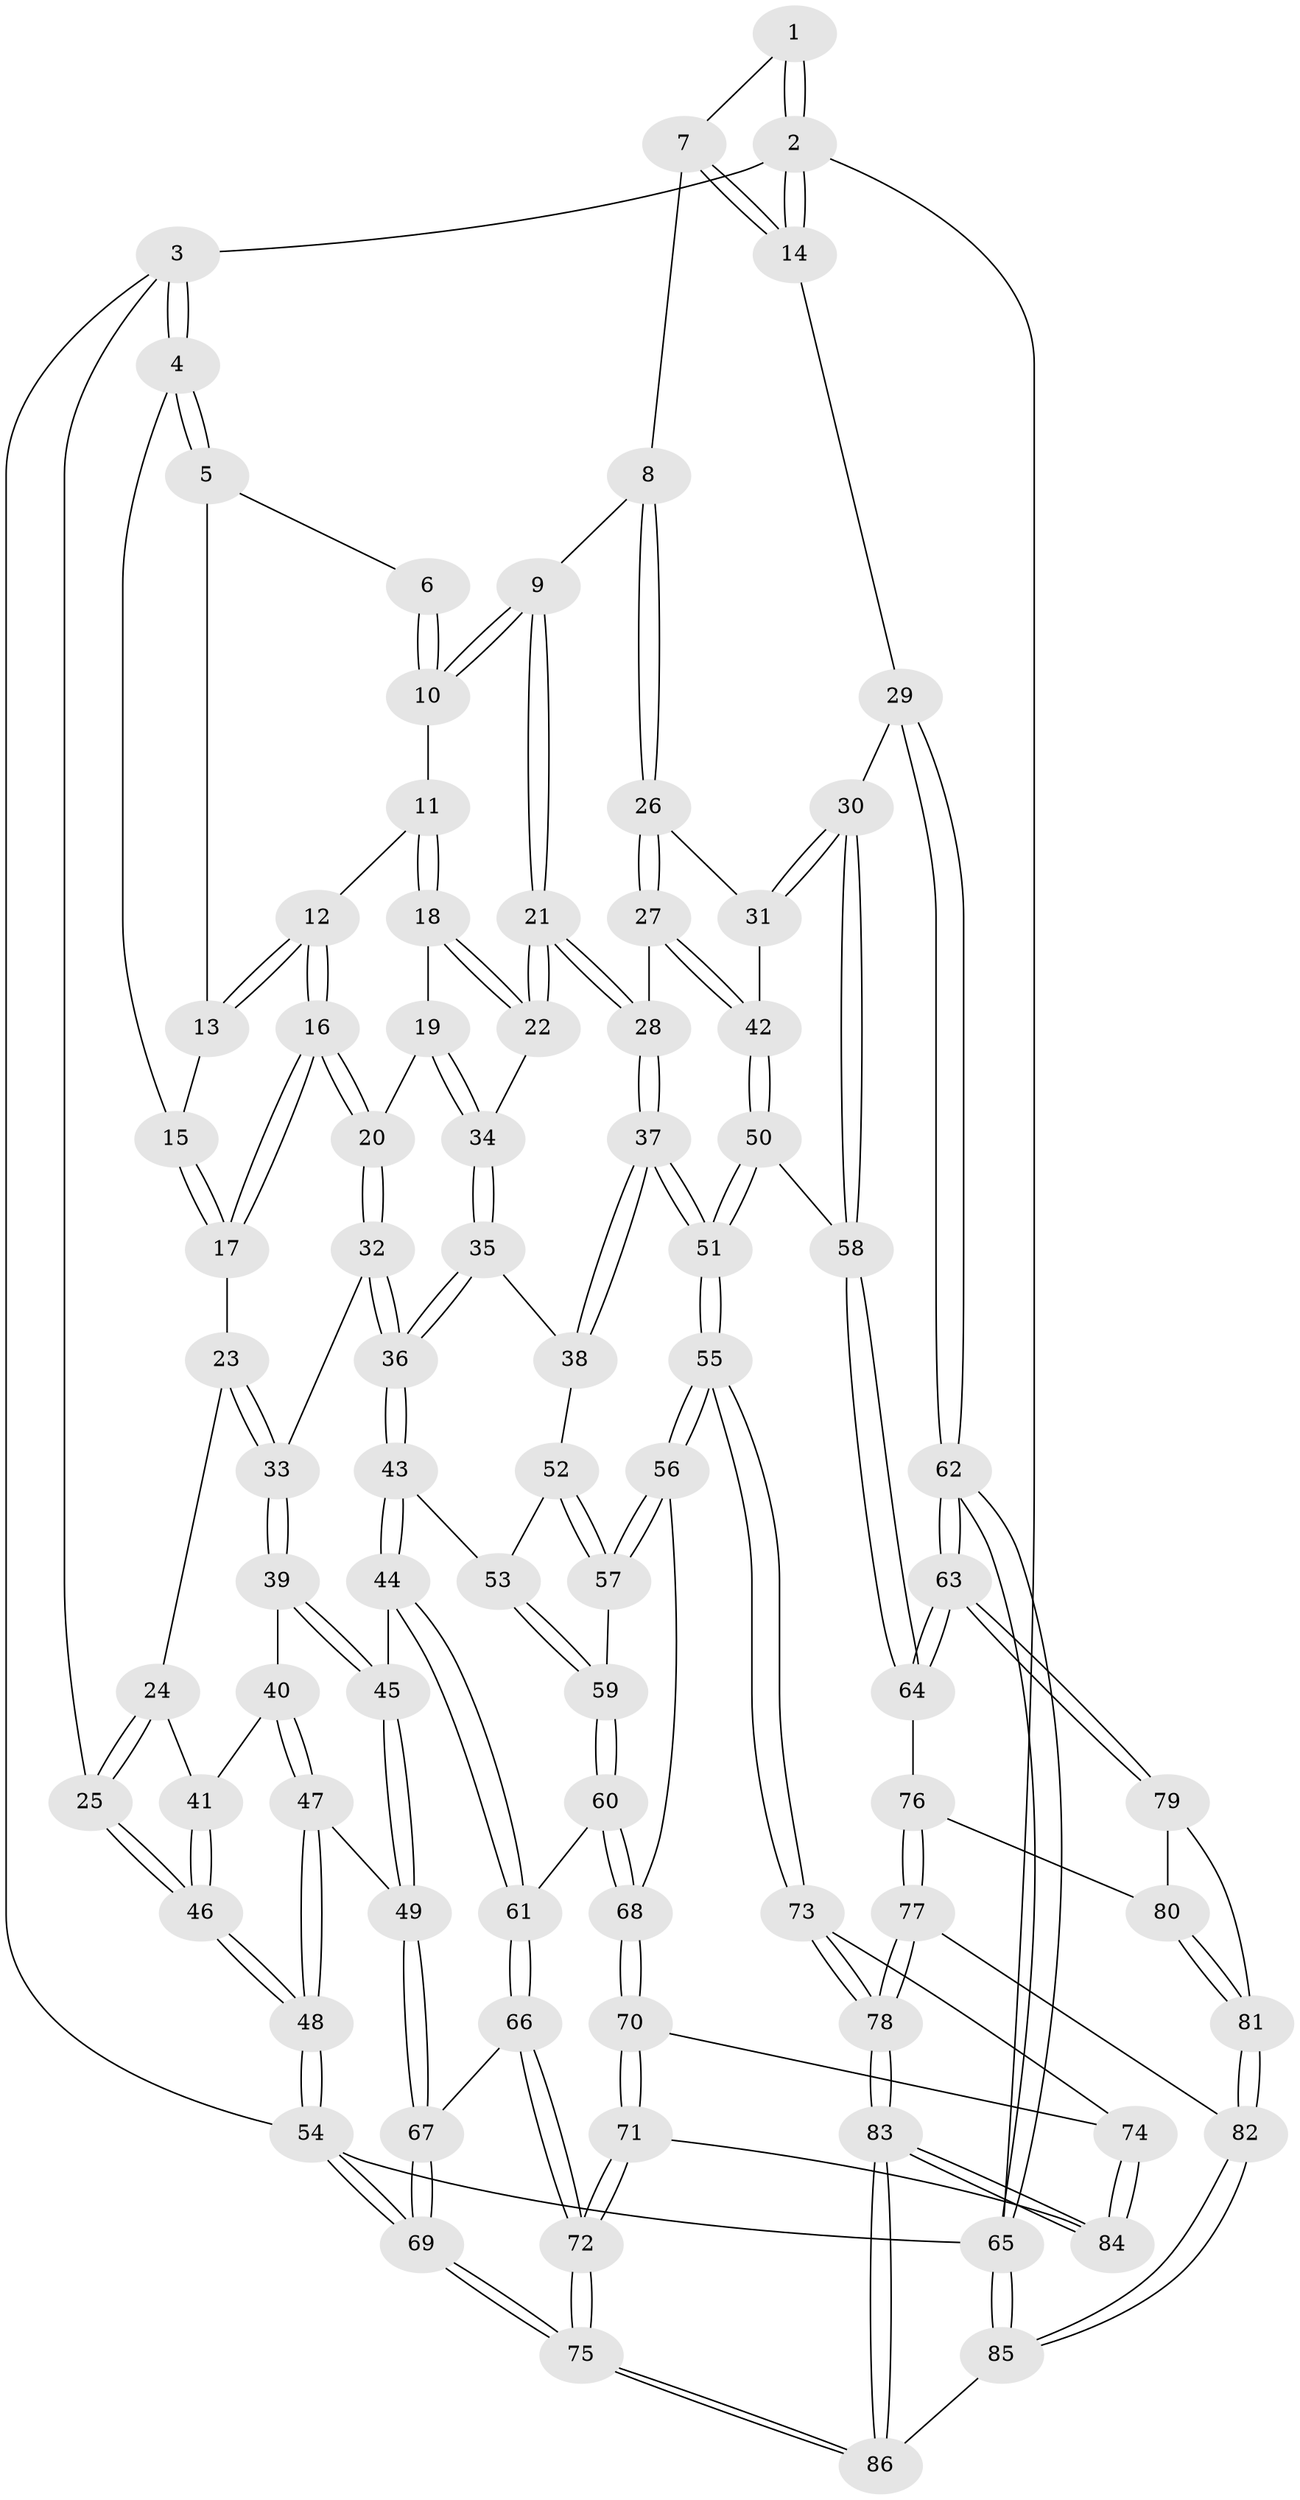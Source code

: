 // coarse degree distribution, {3: 0.23529411764705882, 7: 0.0196078431372549, 5: 0.2549019607843137, 4: 0.39215686274509803, 6: 0.0784313725490196, 2: 0.0196078431372549}
// Generated by graph-tools (version 1.1) at 2025/42/03/06/25 10:42:28]
// undirected, 86 vertices, 212 edges
graph export_dot {
graph [start="1"]
  node [color=gray90,style=filled];
  1 [pos="+0.771906080855509+0"];
  2 [pos="+1+0"];
  3 [pos="+0+0"];
  4 [pos="+0+0"];
  5 [pos="+0.10681670748938953+0"];
  6 [pos="+0.6263866207711878+0"];
  7 [pos="+0.8406590822122962+0.06523492188660646"];
  8 [pos="+0.7533382004457913+0.20941611799763957"];
  9 [pos="+0.6316638644059472+0.17768807140679563"];
  10 [pos="+0.5575545356225529+0.12290590038421781"];
  11 [pos="+0.5392032276009476+0.13386631739852042"];
  12 [pos="+0.4917732387453925+0.14061554603002377"];
  13 [pos="+0.4342202143494457+0.10379852286704119"];
  14 [pos="+1+0.2831625265412848"];
  15 [pos="+0.15575336592421657+0.07327439804874755"];
  16 [pos="+0.30691081293623174+0.2558420720566019"];
  17 [pos="+0.21649991819435307+0.18211448796387814"];
  18 [pos="+0.529417089265109+0.19354942240680875"];
  19 [pos="+0.4847038473015017+0.35299062119386637"];
  20 [pos="+0.3097553611024301+0.2721938696552524"];
  21 [pos="+0.6256276346765903+0.396961334385131"];
  22 [pos="+0.5933220530391455+0.38329882403450233"];
  23 [pos="+0.12041897008594517+0.3163228351770706"];
  24 [pos="+0+0.30973237509694634"];
  25 [pos="+0+0.2399517205731312"];
  26 [pos="+0.7542023443879873+0.21068359327296"];
  27 [pos="+0.6580350229425763+0.42955195430236875"];
  28 [pos="+0.6516441564983098+0.42817665983000286"];
  29 [pos="+1+0.3088024349380379"];
  30 [pos="+1+0.3150881656041366"];
  31 [pos="+0.8897520757000354+0.32281877700751527"];
  32 [pos="+0.27974160499196316+0.40866647299972175"];
  33 [pos="+0.1710060238592788+0.4222948473545979"];
  34 [pos="+0.48615491483124634+0.3562759831108827"];
  35 [pos="+0.4479081164040532+0.43571595591830775"];
  36 [pos="+0.3140214232596925+0.45751699593398865"];
  37 [pos="+0.5519386857240082+0.510011563818066"];
  38 [pos="+0.5000147534560618+0.5014169416639204"];
  39 [pos="+0.13354097836318332+0.45211917633480403"];
  40 [pos="+0.10832079344650168+0.4540055410051041"];
  41 [pos="+0.10624105680504264+0.4528215337833224"];
  42 [pos="+0.7364043262744384+0.46959123282975757"];
  43 [pos="+0.3152463275928013+0.5009006080815908"];
  44 [pos="+0.2491676407741694+0.5802619148128049"];
  45 [pos="+0.17253404709901776+0.6012400834413325"];
  46 [pos="+0+0.5012737912912485"];
  47 [pos="+0.0011594010423861426+0.5903289691599979"];
  48 [pos="+0+0.6208783293332578"];
  49 [pos="+0.14474497146389156+0.6346803409696589"];
  50 [pos="+0.7859125563411189+0.6266425110870932"];
  51 [pos="+0.5834322685743841+0.6896933991445019"];
  52 [pos="+0.472187571558515+0.5315408765202589"];
  53 [pos="+0.366662704008553+0.5523936134038693"];
  54 [pos="+0+1"];
  55 [pos="+0.5682853589179179+0.7041710282587886"];
  56 [pos="+0.473746523168198+0.6625859501794039"];
  57 [pos="+0.46374246383948614+0.642505215040534"];
  58 [pos="+0.7881413763490774+0.6279800017882252"];
  59 [pos="+0.3710805666265556+0.5648895746462783"];
  60 [pos="+0.33832651100633915+0.6829495031108118"];
  61 [pos="+0.3097260871951876+0.6787300355367881"];
  62 [pos="+1+0.7607751873065701"];
  63 [pos="+1+0.7562209691785347"];
  64 [pos="+0.793757443572065+0.6344473759062483"];
  65 [pos="+1+1"];
  66 [pos="+0.23628806566376673+0.7277985914044225"];
  67 [pos="+0.1480163361051652+0.656618243007676"];
  68 [pos="+0.36256102796102624+0.7010384456448632"];
  69 [pos="+0+1"];
  70 [pos="+0.3690347790835229+0.8385707530682712"];
  71 [pos="+0.3048509136774563+0.9048233721526737"];
  72 [pos="+0.24293859100097281+0.9397618325872141"];
  73 [pos="+0.5576525400673041+0.7778576113490447"];
  74 [pos="+0.4275055873364892+0.8253121767132544"];
  75 [pos="+0+1"];
  76 [pos="+0.7836120988719232+0.7436087989649868"];
  77 [pos="+0.7560264844111815+0.8494467880555787"];
  78 [pos="+0.643604379417991+0.9408216612878824"];
  79 [pos="+0.9490571265212451+0.8387931990985183"];
  80 [pos="+0.8454309513688993+0.7980544935222394"];
  81 [pos="+0.8730527277276168+0.883103328997959"];
  82 [pos="+0.8711884693054806+0.8844486928242419"];
  83 [pos="+0.6359456469149679+1"];
  84 [pos="+0.5146850097167428+0.9632373655013635"];
  85 [pos="+0.8494288665697897+1"];
  86 [pos="+0.6706856084521629+1"];
  1 -- 2;
  1 -- 2;
  1 -- 7;
  2 -- 3;
  2 -- 14;
  2 -- 14;
  2 -- 65;
  3 -- 4;
  3 -- 4;
  3 -- 25;
  3 -- 54;
  4 -- 5;
  4 -- 5;
  4 -- 15;
  5 -- 6;
  5 -- 13;
  6 -- 10;
  6 -- 10;
  7 -- 8;
  7 -- 14;
  7 -- 14;
  8 -- 9;
  8 -- 26;
  8 -- 26;
  9 -- 10;
  9 -- 10;
  9 -- 21;
  9 -- 21;
  10 -- 11;
  11 -- 12;
  11 -- 18;
  11 -- 18;
  12 -- 13;
  12 -- 13;
  12 -- 16;
  12 -- 16;
  13 -- 15;
  14 -- 29;
  15 -- 17;
  15 -- 17;
  16 -- 17;
  16 -- 17;
  16 -- 20;
  16 -- 20;
  17 -- 23;
  18 -- 19;
  18 -- 22;
  18 -- 22;
  19 -- 20;
  19 -- 34;
  19 -- 34;
  20 -- 32;
  20 -- 32;
  21 -- 22;
  21 -- 22;
  21 -- 28;
  21 -- 28;
  22 -- 34;
  23 -- 24;
  23 -- 33;
  23 -- 33;
  24 -- 25;
  24 -- 25;
  24 -- 41;
  25 -- 46;
  25 -- 46;
  26 -- 27;
  26 -- 27;
  26 -- 31;
  27 -- 28;
  27 -- 42;
  27 -- 42;
  28 -- 37;
  28 -- 37;
  29 -- 30;
  29 -- 62;
  29 -- 62;
  30 -- 31;
  30 -- 31;
  30 -- 58;
  30 -- 58;
  31 -- 42;
  32 -- 33;
  32 -- 36;
  32 -- 36;
  33 -- 39;
  33 -- 39;
  34 -- 35;
  34 -- 35;
  35 -- 36;
  35 -- 36;
  35 -- 38;
  36 -- 43;
  36 -- 43;
  37 -- 38;
  37 -- 38;
  37 -- 51;
  37 -- 51;
  38 -- 52;
  39 -- 40;
  39 -- 45;
  39 -- 45;
  40 -- 41;
  40 -- 47;
  40 -- 47;
  41 -- 46;
  41 -- 46;
  42 -- 50;
  42 -- 50;
  43 -- 44;
  43 -- 44;
  43 -- 53;
  44 -- 45;
  44 -- 61;
  44 -- 61;
  45 -- 49;
  45 -- 49;
  46 -- 48;
  46 -- 48;
  47 -- 48;
  47 -- 48;
  47 -- 49;
  48 -- 54;
  48 -- 54;
  49 -- 67;
  49 -- 67;
  50 -- 51;
  50 -- 51;
  50 -- 58;
  51 -- 55;
  51 -- 55;
  52 -- 53;
  52 -- 57;
  52 -- 57;
  53 -- 59;
  53 -- 59;
  54 -- 69;
  54 -- 69;
  54 -- 65;
  55 -- 56;
  55 -- 56;
  55 -- 73;
  55 -- 73;
  56 -- 57;
  56 -- 57;
  56 -- 68;
  57 -- 59;
  58 -- 64;
  58 -- 64;
  59 -- 60;
  59 -- 60;
  60 -- 61;
  60 -- 68;
  60 -- 68;
  61 -- 66;
  61 -- 66;
  62 -- 63;
  62 -- 63;
  62 -- 65;
  62 -- 65;
  63 -- 64;
  63 -- 64;
  63 -- 79;
  63 -- 79;
  64 -- 76;
  65 -- 85;
  65 -- 85;
  66 -- 67;
  66 -- 72;
  66 -- 72;
  67 -- 69;
  67 -- 69;
  68 -- 70;
  68 -- 70;
  69 -- 75;
  69 -- 75;
  70 -- 71;
  70 -- 71;
  70 -- 74;
  71 -- 72;
  71 -- 72;
  71 -- 84;
  72 -- 75;
  72 -- 75;
  73 -- 74;
  73 -- 78;
  73 -- 78;
  74 -- 84;
  74 -- 84;
  75 -- 86;
  75 -- 86;
  76 -- 77;
  76 -- 77;
  76 -- 80;
  77 -- 78;
  77 -- 78;
  77 -- 82;
  78 -- 83;
  78 -- 83;
  79 -- 80;
  79 -- 81;
  80 -- 81;
  80 -- 81;
  81 -- 82;
  81 -- 82;
  82 -- 85;
  82 -- 85;
  83 -- 84;
  83 -- 84;
  83 -- 86;
  83 -- 86;
  85 -- 86;
}
